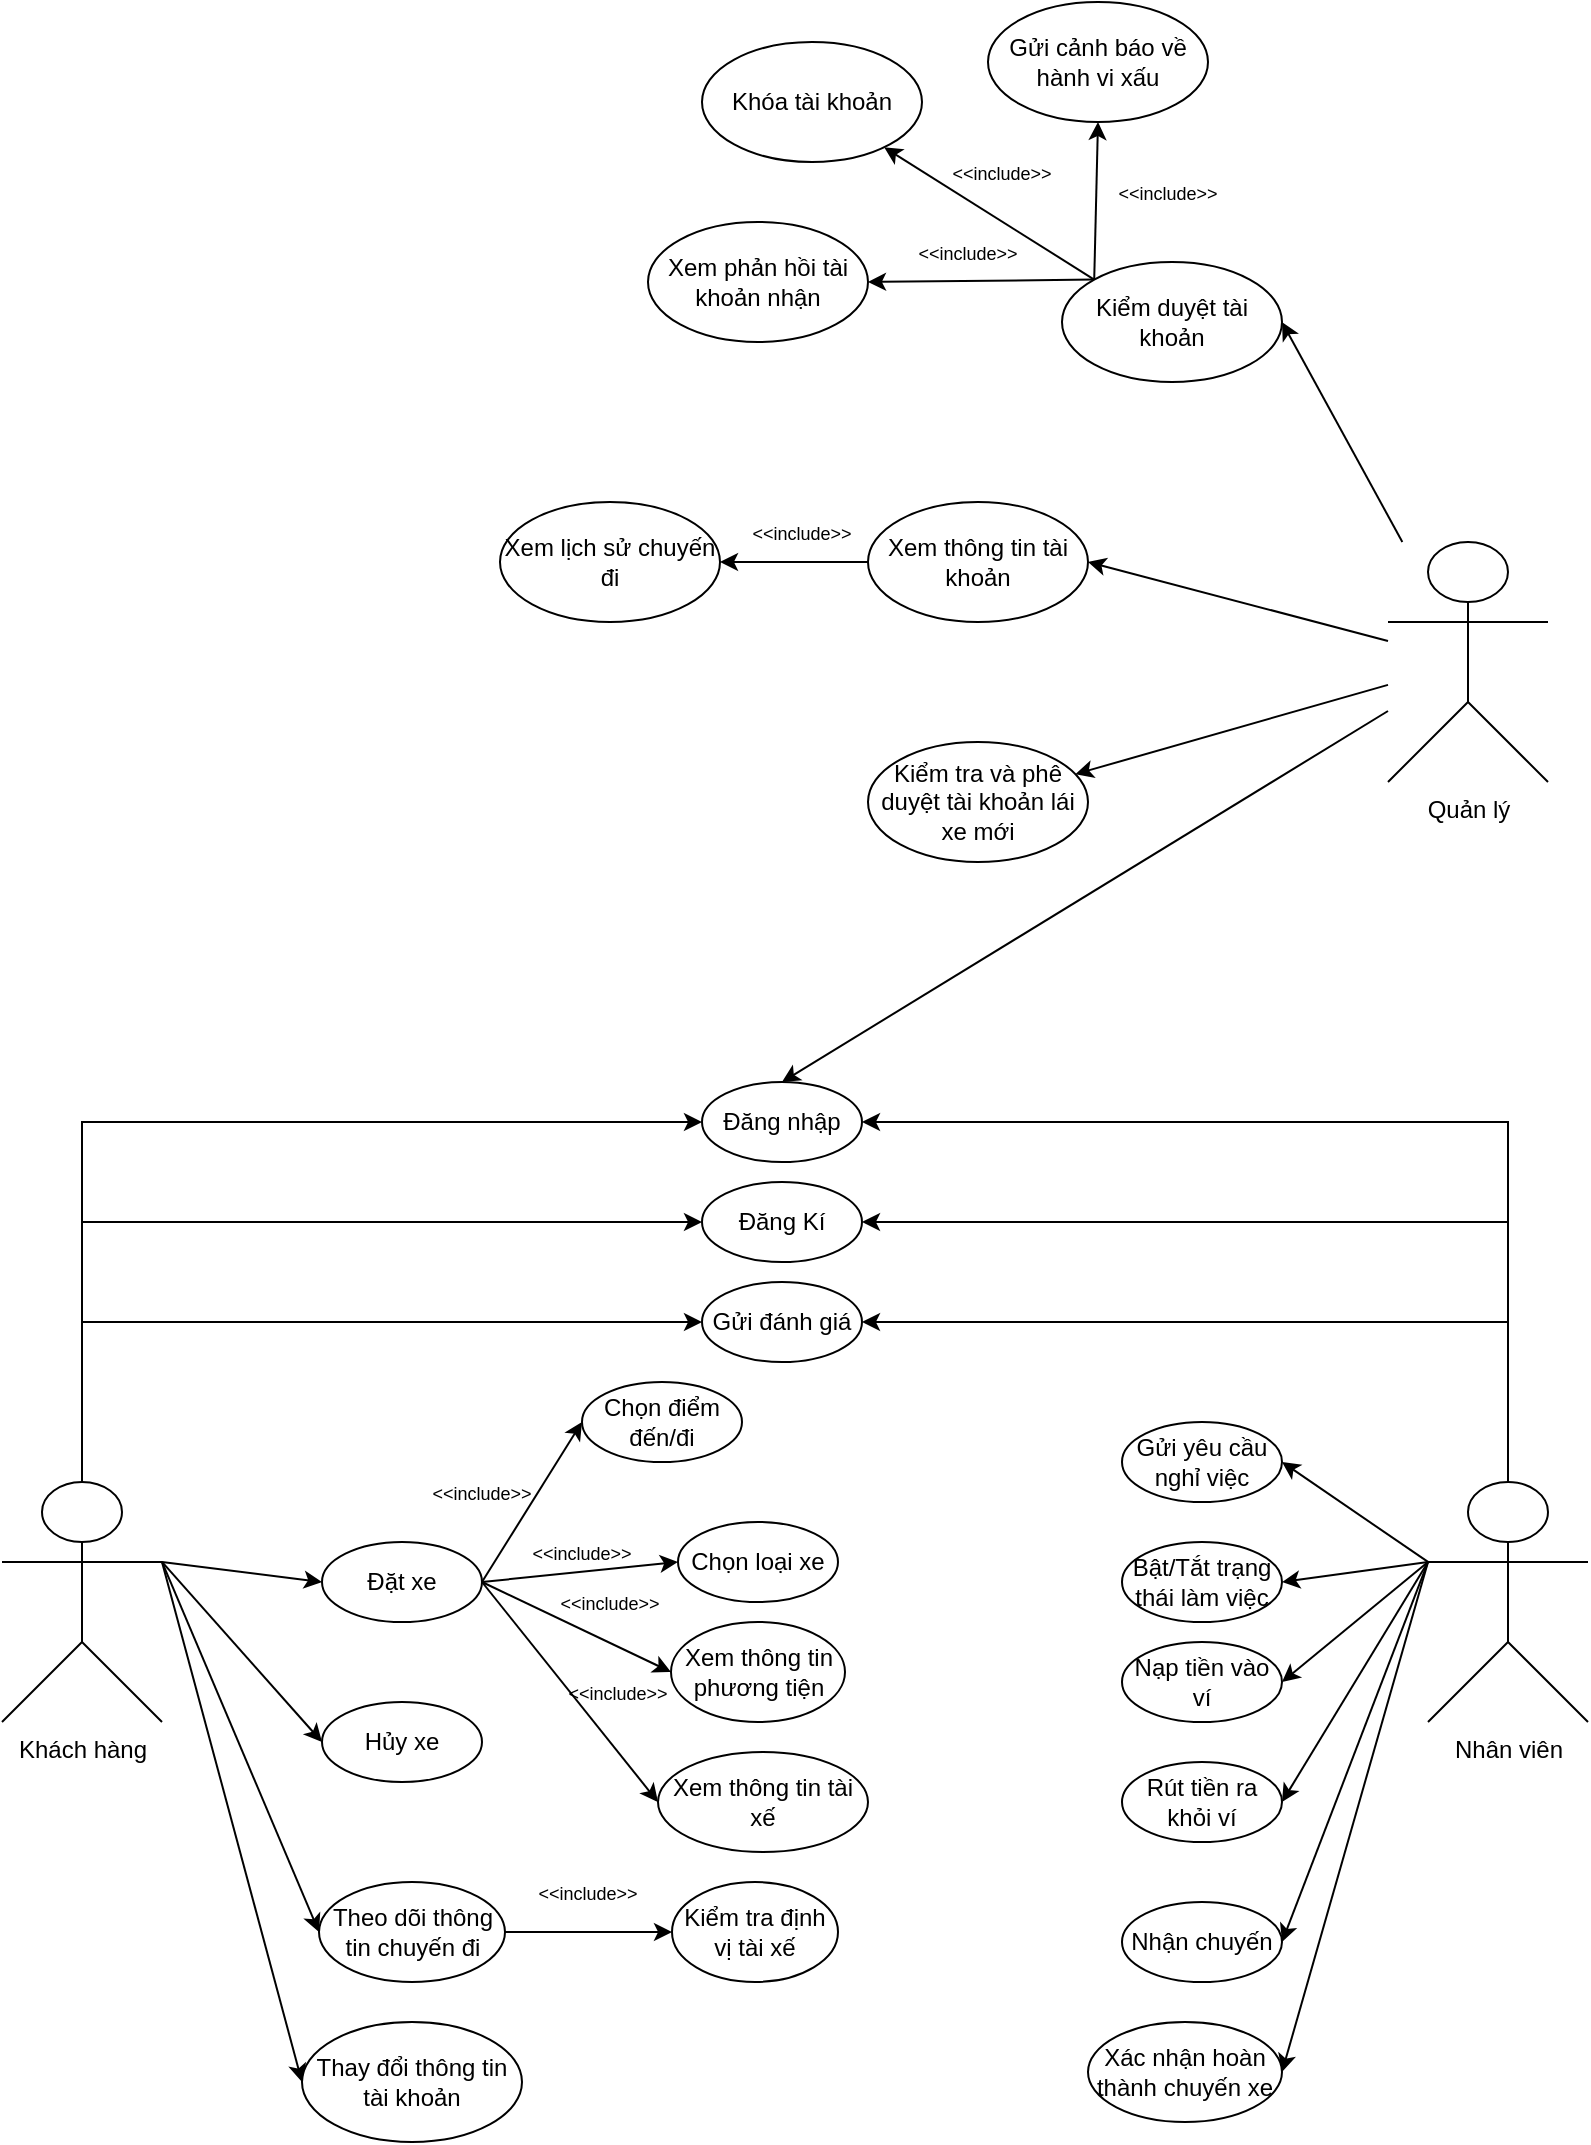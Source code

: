 <mxfile version="24.1.0" type="github">
  <diagram name="Trang-1" id="eScVp0lX8W7J-zcqcB-F">
    <mxGraphModel dx="2311" dy="909" grid="1" gridSize="10" guides="1" tooltips="1" connect="1" arrows="1" fold="1" page="1" pageScale="1" pageWidth="827" pageHeight="1169" math="0" shadow="0">
      <root>
        <mxCell id="0" />
        <mxCell id="1" parent="0" />
        <mxCell id="RpfzAx05iI11N1StzSWk-9" value="Đăng Kí" style="ellipse;whiteSpace=wrap;html=1;" parent="1" vertex="1">
          <mxGeometry x="377" y="620" width="80" height="40" as="geometry" />
        </mxCell>
        <mxCell id="RpfzAx05iI11N1StzSWk-11" value="Đăng nhập" style="ellipse;whiteSpace=wrap;html=1;" parent="1" vertex="1">
          <mxGeometry x="377" y="570" width="80" height="40" as="geometry" />
        </mxCell>
        <mxCell id="s4W5TwwZtt9WAc7V2iuz-25" style="edgeStyle=none;rounded=0;orthogonalLoop=1;jettySize=auto;html=1;exitX=1;exitY=0.5;exitDx=0;exitDy=0;entryX=0;entryY=0.5;entryDx=0;entryDy=0;" edge="1" parent="1" source="RpfzAx05iI11N1StzSWk-12" target="RpfzAx05iI11N1StzSWk-15">
          <mxGeometry relative="1" as="geometry" />
        </mxCell>
        <mxCell id="s4W5TwwZtt9WAc7V2iuz-26" style="edgeStyle=none;rounded=0;orthogonalLoop=1;jettySize=auto;html=1;exitX=1;exitY=0.5;exitDx=0;exitDy=0;entryX=0;entryY=0.5;entryDx=0;entryDy=0;" edge="1" parent="1" source="RpfzAx05iI11N1StzSWk-12" target="RpfzAx05iI11N1StzSWk-14">
          <mxGeometry relative="1" as="geometry" />
        </mxCell>
        <mxCell id="RpfzAx05iI11N1StzSWk-12" value="Đặt xe" style="ellipse;whiteSpace=wrap;html=1;" parent="1" vertex="1">
          <mxGeometry x="187" y="800" width="80" height="40" as="geometry" />
        </mxCell>
        <mxCell id="RpfzAx05iI11N1StzSWk-13" value="Hủy xe" style="ellipse;whiteSpace=wrap;html=1;" parent="1" vertex="1">
          <mxGeometry x="187" y="880" width="80" height="40" as="geometry" />
        </mxCell>
        <mxCell id="RpfzAx05iI11N1StzSWk-14" value="Xem thông tin tài xế" style="ellipse;whiteSpace=wrap;html=1;" parent="1" vertex="1">
          <mxGeometry x="355" y="905" width="105" height="50" as="geometry" />
        </mxCell>
        <mxCell id="RpfzAx05iI11N1StzSWk-15" value="Xem thông tin phương tiện" style="ellipse;whiteSpace=wrap;html=1;" parent="1" vertex="1">
          <mxGeometry x="361.5" y="840" width="87" height="50" as="geometry" />
        </mxCell>
        <mxCell id="RpfzAx05iI11N1StzSWk-16" value="Thay đổi thông tin tài khoản" style="ellipse;whiteSpace=wrap;html=1;" parent="1" vertex="1">
          <mxGeometry x="177" y="1040" width="110" height="60" as="geometry" />
        </mxCell>
        <mxCell id="RpfzAx05iI11N1StzSWk-101" style="edgeStyle=none;rounded=0;orthogonalLoop=1;jettySize=auto;html=1;exitX=1;exitY=0.5;exitDx=0;exitDy=0;entryX=0;entryY=0.5;entryDx=0;entryDy=0;" parent="1" source="RpfzAx05iI11N1StzSWk-17" target="RpfzAx05iI11N1StzSWk-74" edge="1">
          <mxGeometry relative="1" as="geometry" />
        </mxCell>
        <mxCell id="RpfzAx05iI11N1StzSWk-17" value="Theo dõi thông tin chuyến đi" style="ellipse;whiteSpace=wrap;html=1;" parent="1" vertex="1">
          <mxGeometry x="185.5" y="970" width="93" height="50" as="geometry" />
        </mxCell>
        <mxCell id="RpfzAx05iI11N1StzSWk-48" style="edgeStyle=orthogonalEdgeStyle;rounded=0;orthogonalLoop=1;jettySize=auto;html=1;exitX=0.5;exitY=0;exitDx=0;exitDy=0;exitPerimeter=0;entryX=0;entryY=0.5;entryDx=0;entryDy=0;" parent="1" source="RpfzAx05iI11N1StzSWk-30" target="RpfzAx05iI11N1StzSWk-11" edge="1">
          <mxGeometry relative="1" as="geometry" />
        </mxCell>
        <mxCell id="RpfzAx05iI11N1StzSWk-61" style="edgeStyle=orthogonalEdgeStyle;rounded=0;orthogonalLoop=1;jettySize=auto;html=1;exitX=0.5;exitY=0;exitDx=0;exitDy=0;exitPerimeter=0;entryX=0;entryY=0.5;entryDx=0;entryDy=0;" parent="1" source="RpfzAx05iI11N1StzSWk-30" target="RpfzAx05iI11N1StzSWk-9" edge="1">
          <mxGeometry relative="1" as="geometry" />
        </mxCell>
        <mxCell id="RpfzAx05iI11N1StzSWk-83" style="edgeStyle=none;rounded=0;orthogonalLoop=1;jettySize=auto;html=1;exitX=1;exitY=0.333;exitDx=0;exitDy=0;exitPerimeter=0;entryX=0;entryY=0.5;entryDx=0;entryDy=0;" parent="1" source="RpfzAx05iI11N1StzSWk-30" target="RpfzAx05iI11N1StzSWk-12" edge="1">
          <mxGeometry relative="1" as="geometry" />
        </mxCell>
        <mxCell id="RpfzAx05iI11N1StzSWk-84" style="edgeStyle=none;rounded=0;orthogonalLoop=1;jettySize=auto;html=1;exitX=1;exitY=0.333;exitDx=0;exitDy=0;exitPerimeter=0;entryX=0;entryY=0.5;entryDx=0;entryDy=0;" parent="1" source="RpfzAx05iI11N1StzSWk-30" target="RpfzAx05iI11N1StzSWk-13" edge="1">
          <mxGeometry relative="1" as="geometry" />
        </mxCell>
        <mxCell id="RpfzAx05iI11N1StzSWk-90" style="edgeStyle=none;rounded=0;orthogonalLoop=1;jettySize=auto;html=1;exitX=1;exitY=0.333;exitDx=0;exitDy=0;exitPerimeter=0;entryX=0;entryY=0.5;entryDx=0;entryDy=0;" parent="1" source="RpfzAx05iI11N1StzSWk-30" target="RpfzAx05iI11N1StzSWk-17" edge="1">
          <mxGeometry relative="1" as="geometry" />
        </mxCell>
        <mxCell id="RpfzAx05iI11N1StzSWk-91" style="edgeStyle=none;rounded=0;orthogonalLoop=1;jettySize=auto;html=1;exitX=1;exitY=0.333;exitDx=0;exitDy=0;exitPerimeter=0;entryX=0;entryY=0.5;entryDx=0;entryDy=0;" parent="1" source="RpfzAx05iI11N1StzSWk-30" target="RpfzAx05iI11N1StzSWk-16" edge="1">
          <mxGeometry relative="1" as="geometry" />
        </mxCell>
        <mxCell id="RpfzAx05iI11N1StzSWk-117" style="edgeStyle=orthogonalEdgeStyle;rounded=0;orthogonalLoop=1;jettySize=auto;html=1;exitX=0.5;exitY=0;exitDx=0;exitDy=0;exitPerimeter=0;entryX=0;entryY=0.5;entryDx=0;entryDy=0;" parent="1" source="RpfzAx05iI11N1StzSWk-30" target="RpfzAx05iI11N1StzSWk-116" edge="1">
          <mxGeometry relative="1" as="geometry" />
        </mxCell>
        <mxCell id="RpfzAx05iI11N1StzSWk-30" value="Khách hàng" style="shape=umlActor;verticalLabelPosition=bottom;verticalAlign=top;html=1;outlineConnect=0;" parent="1" vertex="1">
          <mxGeometry x="27" y="770" width="80" height="120" as="geometry" />
        </mxCell>
        <mxCell id="RpfzAx05iI11N1StzSWk-62" style="edgeStyle=orthogonalEdgeStyle;rounded=0;orthogonalLoop=1;jettySize=auto;html=1;exitX=0.5;exitY=0;exitDx=0;exitDy=0;exitPerimeter=0;entryX=1;entryY=0.5;entryDx=0;entryDy=0;" parent="1" source="RpfzAx05iI11N1StzSWk-37" target="RpfzAx05iI11N1StzSWk-11" edge="1">
          <mxGeometry relative="1" as="geometry" />
        </mxCell>
        <mxCell id="RpfzAx05iI11N1StzSWk-63" style="edgeStyle=orthogonalEdgeStyle;rounded=0;orthogonalLoop=1;jettySize=auto;html=1;exitX=0.5;exitY=0;exitDx=0;exitDy=0;exitPerimeter=0;entryX=1;entryY=0.5;entryDx=0;entryDy=0;" parent="1" source="RpfzAx05iI11N1StzSWk-37" target="RpfzAx05iI11N1StzSWk-9" edge="1">
          <mxGeometry relative="1" as="geometry" />
        </mxCell>
        <mxCell id="RpfzAx05iI11N1StzSWk-92" style="edgeStyle=none;rounded=0;orthogonalLoop=1;jettySize=auto;html=1;exitX=0;exitY=0.333;exitDx=0;exitDy=0;exitPerimeter=0;entryX=1;entryY=0.5;entryDx=0;entryDy=0;" parent="1" source="RpfzAx05iI11N1StzSWk-37" target="RpfzAx05iI11N1StzSWk-65" edge="1">
          <mxGeometry relative="1" as="geometry" />
        </mxCell>
        <mxCell id="RpfzAx05iI11N1StzSWk-93" style="edgeStyle=none;rounded=0;orthogonalLoop=1;jettySize=auto;html=1;exitX=0;exitY=0.333;exitDx=0;exitDy=0;exitPerimeter=0;entryX=1;entryY=0.5;entryDx=0;entryDy=0;" parent="1" source="RpfzAx05iI11N1StzSWk-37" target="RpfzAx05iI11N1StzSWk-66" edge="1">
          <mxGeometry relative="1" as="geometry" />
        </mxCell>
        <mxCell id="RpfzAx05iI11N1StzSWk-96" style="edgeStyle=none;rounded=0;orthogonalLoop=1;jettySize=auto;html=1;exitX=0;exitY=0.333;exitDx=0;exitDy=0;exitPerimeter=0;entryX=1;entryY=0.5;entryDx=0;entryDy=0;" parent="1" source="RpfzAx05iI11N1StzSWk-37" target="RpfzAx05iI11N1StzSWk-69" edge="1">
          <mxGeometry relative="1" as="geometry" />
        </mxCell>
        <mxCell id="RpfzAx05iI11N1StzSWk-97" style="edgeStyle=none;rounded=0;orthogonalLoop=1;jettySize=auto;html=1;exitX=0;exitY=0.333;exitDx=0;exitDy=0;exitPerimeter=0;entryX=1;entryY=0.5;entryDx=0;entryDy=0;" parent="1" source="RpfzAx05iI11N1StzSWk-37" target="RpfzAx05iI11N1StzSWk-70" edge="1">
          <mxGeometry relative="1" as="geometry" />
        </mxCell>
        <mxCell id="RpfzAx05iI11N1StzSWk-105" style="edgeStyle=none;rounded=0;orthogonalLoop=1;jettySize=auto;html=1;exitX=0;exitY=0.333;exitDx=0;exitDy=0;exitPerimeter=0;entryX=1;entryY=0.5;entryDx=0;entryDy=0;" parent="1" source="RpfzAx05iI11N1StzSWk-37" target="RpfzAx05iI11N1StzSWk-67" edge="1">
          <mxGeometry relative="1" as="geometry" />
        </mxCell>
        <mxCell id="RpfzAx05iI11N1StzSWk-106" style="edgeStyle=none;rounded=0;orthogonalLoop=1;jettySize=auto;html=1;exitX=0;exitY=0.333;exitDx=0;exitDy=0;exitPerimeter=0;entryX=1;entryY=0.5;entryDx=0;entryDy=0;" parent="1" source="RpfzAx05iI11N1StzSWk-37" target="RpfzAx05iI11N1StzSWk-68" edge="1">
          <mxGeometry relative="1" as="geometry" />
        </mxCell>
        <mxCell id="RpfzAx05iI11N1StzSWk-118" style="edgeStyle=orthogonalEdgeStyle;rounded=0;orthogonalLoop=1;jettySize=auto;html=1;exitX=0.5;exitY=0;exitDx=0;exitDy=0;exitPerimeter=0;entryX=1;entryY=0.5;entryDx=0;entryDy=0;" parent="1" source="RpfzAx05iI11N1StzSWk-37" target="RpfzAx05iI11N1StzSWk-116" edge="1">
          <mxGeometry relative="1" as="geometry" />
        </mxCell>
        <mxCell id="RpfzAx05iI11N1StzSWk-37" value="Nhân viên" style="shape=umlActor;verticalLabelPosition=bottom;verticalAlign=top;html=1;outlineConnect=0;" parent="1" vertex="1">
          <mxGeometry x="740" y="770" width="80" height="120" as="geometry" />
        </mxCell>
        <mxCell id="RpfzAx05iI11N1StzSWk-64" style="edgeStyle=orthogonalEdgeStyle;rounded=0;orthogonalLoop=1;jettySize=auto;html=1;exitX=0.5;exitY=1;exitDx=0;exitDy=0;" parent="1" source="RpfzAx05iI11N1StzSWk-11" target="RpfzAx05iI11N1StzSWk-11" edge="1">
          <mxGeometry relative="1" as="geometry" />
        </mxCell>
        <mxCell id="RpfzAx05iI11N1StzSWk-65" value="Gửi yêu cầu nghỉ việc" style="ellipse;whiteSpace=wrap;html=1;" parent="1" vertex="1">
          <mxGeometry x="587" y="740" width="80" height="40" as="geometry" />
        </mxCell>
        <mxCell id="RpfzAx05iI11N1StzSWk-66" value="Bật/Tắt trạng thái làm việc" style="ellipse;whiteSpace=wrap;html=1;" parent="1" vertex="1">
          <mxGeometry x="587" y="800" width="80" height="40" as="geometry" />
        </mxCell>
        <mxCell id="RpfzAx05iI11N1StzSWk-67" value="Nạp tiền vào ví" style="ellipse;whiteSpace=wrap;html=1;" parent="1" vertex="1">
          <mxGeometry x="587" y="850" width="80" height="40" as="geometry" />
        </mxCell>
        <mxCell id="RpfzAx05iI11N1StzSWk-68" value="Rút tiền ra khỏi ví" style="ellipse;whiteSpace=wrap;html=1;" parent="1" vertex="1">
          <mxGeometry x="587" y="910" width="80" height="40" as="geometry" />
        </mxCell>
        <mxCell id="RpfzAx05iI11N1StzSWk-69" value="Nhận chuyến" style="ellipse;whiteSpace=wrap;html=1;" parent="1" vertex="1">
          <mxGeometry x="587" y="980" width="80" height="40" as="geometry" />
        </mxCell>
        <mxCell id="RpfzAx05iI11N1StzSWk-70" value="Xác nhận hoàn thành chuyến xe" style="ellipse;whiteSpace=wrap;html=1;" parent="1" vertex="1">
          <mxGeometry x="570" y="1040" width="97" height="50" as="geometry" />
        </mxCell>
        <mxCell id="RpfzAx05iI11N1StzSWk-71" value="Chọn điểm đến/đi" style="ellipse;whiteSpace=wrap;html=1;" parent="1" vertex="1">
          <mxGeometry x="317" y="720" width="80" height="40" as="geometry" />
        </mxCell>
        <mxCell id="RpfzAx05iI11N1StzSWk-73" value="Chọn loại xe" style="ellipse;whiteSpace=wrap;html=1;" parent="1" vertex="1">
          <mxGeometry x="365" y="790" width="80" height="40" as="geometry" />
        </mxCell>
        <mxCell id="RpfzAx05iI11N1StzSWk-74" value="Kiểm tra định vị tài xế" style="ellipse;whiteSpace=wrap;html=1;" parent="1" vertex="1">
          <mxGeometry x="362" y="970" width="83" height="50" as="geometry" />
        </mxCell>
        <mxCell id="RpfzAx05iI11N1StzSWk-79" value="" style="endArrow=classic;html=1;rounded=0;entryX=0;entryY=0.5;entryDx=0;entryDy=0;" parent="1" target="RpfzAx05iI11N1StzSWk-71" edge="1">
          <mxGeometry width="50" height="50" relative="1" as="geometry">
            <mxPoint x="267" y="820" as="sourcePoint" />
            <mxPoint x="317" y="770" as="targetPoint" />
          </mxGeometry>
        </mxCell>
        <mxCell id="RpfzAx05iI11N1StzSWk-80" value="" style="endArrow=classic;html=1;rounded=0;entryX=0;entryY=0.5;entryDx=0;entryDy=0;" parent="1" target="RpfzAx05iI11N1StzSWk-73" edge="1">
          <mxGeometry width="50" height="50" relative="1" as="geometry">
            <mxPoint x="267" y="820" as="sourcePoint" />
            <mxPoint x="347" y="820" as="targetPoint" />
            <Array as="points" />
          </mxGeometry>
        </mxCell>
        <mxCell id="RpfzAx05iI11N1StzSWk-98" value="&lt;font style=&quot;font-size: 9px;&quot;&gt;&amp;lt;&amp;lt;include&amp;gt;&amp;gt;&lt;/font&gt;" style="text;html=1;align=center;verticalAlign=middle;whiteSpace=wrap;rounded=0;rotation=0;" parent="1" vertex="1">
          <mxGeometry x="237" y="760" width="60" height="30" as="geometry" />
        </mxCell>
        <mxCell id="RpfzAx05iI11N1StzSWk-99" value="&lt;font style=&quot;font-size: 9px;&quot;&gt;&amp;lt;&amp;lt;include&amp;gt;&amp;gt;&lt;/font&gt;" style="text;html=1;align=center;verticalAlign=middle;whiteSpace=wrap;rounded=0;rotation=0;" parent="1" vertex="1">
          <mxGeometry x="287" y="790" width="60" height="30" as="geometry" />
        </mxCell>
        <mxCell id="RpfzAx05iI11N1StzSWk-100" value="&lt;font style=&quot;font-size: 9px;&quot;&gt;&amp;lt;&amp;lt;include&amp;gt;&amp;gt;&lt;/font&gt;" style="text;html=1;align=center;verticalAlign=middle;whiteSpace=wrap;rounded=0;rotation=0;" parent="1" vertex="1">
          <mxGeometry x="290" y="960" width="60" height="30" as="geometry" />
        </mxCell>
        <mxCell id="RpfzAx05iI11N1StzSWk-103" style="edgeStyle=none;rounded=0;orthogonalLoop=1;jettySize=auto;html=1;entryX=0.75;entryY=0;entryDx=0;entryDy=0;" parent="1" edge="1">
          <mxGeometry relative="1" as="geometry">
            <mxPoint x="346" y="960" as="sourcePoint" />
            <mxPoint x="346" y="960" as="targetPoint" />
          </mxGeometry>
        </mxCell>
        <mxCell id="RpfzAx05iI11N1StzSWk-104" style="edgeStyle=none;rounded=0;orthogonalLoop=1;jettySize=auto;html=1;entryX=0.75;entryY=0;entryDx=0;entryDy=0;" parent="1" edge="1">
          <mxGeometry relative="1" as="geometry">
            <mxPoint x="346" y="960" as="sourcePoint" />
            <mxPoint x="346" y="960" as="targetPoint" />
          </mxGeometry>
        </mxCell>
        <mxCell id="RpfzAx05iI11N1StzSWk-116" value="Gửi đánh giá" style="ellipse;whiteSpace=wrap;html=1;" parent="1" vertex="1">
          <mxGeometry x="377" y="670" width="80" height="40" as="geometry" />
        </mxCell>
        <mxCell id="RpfzAx05iI11N1StzSWk-120" style="edgeStyle=none;rounded=0;orthogonalLoop=1;jettySize=auto;html=1;entryX=0.5;entryY=0;entryDx=0;entryDy=0;" parent="1" source="RpfzAx05iI11N1StzSWk-119" target="RpfzAx05iI11N1StzSWk-11" edge="1">
          <mxGeometry relative="1" as="geometry" />
        </mxCell>
        <mxCell id="RpfzAx05iI11N1StzSWk-133" style="edgeStyle=none;rounded=0;orthogonalLoop=1;jettySize=auto;html=1;entryX=1;entryY=0.5;entryDx=0;entryDy=0;" parent="1" source="RpfzAx05iI11N1StzSWk-119" target="RpfzAx05iI11N1StzSWk-126" edge="1">
          <mxGeometry relative="1" as="geometry" />
        </mxCell>
        <mxCell id="RpfzAx05iI11N1StzSWk-135" style="edgeStyle=none;rounded=0;orthogonalLoop=1;jettySize=auto;html=1;entryX=1;entryY=0.5;entryDx=0;entryDy=0;" parent="1" source="RpfzAx05iI11N1StzSWk-119" target="RpfzAx05iI11N1StzSWk-128" edge="1">
          <mxGeometry relative="1" as="geometry" />
        </mxCell>
        <mxCell id="RpfzAx05iI11N1StzSWk-141" style="edgeStyle=none;rounded=0;orthogonalLoop=1;jettySize=auto;html=1;" parent="1" source="RpfzAx05iI11N1StzSWk-119" target="RpfzAx05iI11N1StzSWk-129" edge="1">
          <mxGeometry relative="1" as="geometry" />
        </mxCell>
        <mxCell id="RpfzAx05iI11N1StzSWk-119" value="Quản lý" style="shape=umlActor;verticalLabelPosition=bottom;verticalAlign=top;html=1;outlineConnect=0;" parent="1" vertex="1">
          <mxGeometry x="720" y="300" width="80" height="120" as="geometry" />
        </mxCell>
        <mxCell id="s4W5TwwZtt9WAc7V2iuz-14" style="edgeStyle=none;rounded=0;orthogonalLoop=1;jettySize=auto;html=1;exitX=0;exitY=0.5;exitDx=0;exitDy=0;entryX=1;entryY=0.5;entryDx=0;entryDy=0;" edge="1" parent="1" source="RpfzAx05iI11N1StzSWk-126" target="s4W5TwwZtt9WAc7V2iuz-5">
          <mxGeometry relative="1" as="geometry" />
        </mxCell>
        <mxCell id="RpfzAx05iI11N1StzSWk-126" value="Xem thông tin tài khoản" style="ellipse;whiteSpace=wrap;html=1;" parent="1" vertex="1">
          <mxGeometry x="460" y="280" width="110" height="60" as="geometry" />
        </mxCell>
        <mxCell id="s4W5TwwZtt9WAc7V2iuz-18" style="edgeStyle=none;rounded=0;orthogonalLoop=1;jettySize=auto;html=1;exitX=0;exitY=0;exitDx=0;exitDy=0;" edge="1" parent="1" source="RpfzAx05iI11N1StzSWk-128" target="s4W5TwwZtt9WAc7V2iuz-15">
          <mxGeometry relative="1" as="geometry" />
        </mxCell>
        <mxCell id="s4W5TwwZtt9WAc7V2iuz-19" style="edgeStyle=none;rounded=0;orthogonalLoop=1;jettySize=auto;html=1;exitX=0;exitY=0;exitDx=0;exitDy=0;entryX=0.5;entryY=1;entryDx=0;entryDy=0;" edge="1" parent="1" source="RpfzAx05iI11N1StzSWk-128" target="s4W5TwwZtt9WAc7V2iuz-17">
          <mxGeometry relative="1" as="geometry" />
        </mxCell>
        <mxCell id="s4W5TwwZtt9WAc7V2iuz-20" style="edgeStyle=none;rounded=0;orthogonalLoop=1;jettySize=auto;html=1;exitX=0;exitY=0;exitDx=0;exitDy=0;entryX=1;entryY=0.5;entryDx=0;entryDy=0;" edge="1" parent="1" source="RpfzAx05iI11N1StzSWk-128" target="s4W5TwwZtt9WAc7V2iuz-16">
          <mxGeometry relative="1" as="geometry" />
        </mxCell>
        <mxCell id="RpfzAx05iI11N1StzSWk-128" value="Kiểm duyệt tài khoản" style="ellipse;whiteSpace=wrap;html=1;" parent="1" vertex="1">
          <mxGeometry x="557" y="160" width="110" height="60" as="geometry" />
        </mxCell>
        <mxCell id="RpfzAx05iI11N1StzSWk-129" value="Kiểm tra và phê duyệt tài khoản lái xe mới" style="ellipse;whiteSpace=wrap;html=1;" parent="1" vertex="1">
          <mxGeometry x="460" y="400" width="110" height="60" as="geometry" />
        </mxCell>
        <mxCell id="s4W5TwwZtt9WAc7V2iuz-5" value="Xem lịch sử chuyến đi" style="ellipse;whiteSpace=wrap;html=1;" vertex="1" parent="1">
          <mxGeometry x="276" y="280" width="110" height="60" as="geometry" />
        </mxCell>
        <mxCell id="s4W5TwwZtt9WAc7V2iuz-15" value="Khóa tài khoản" style="ellipse;whiteSpace=wrap;html=1;" vertex="1" parent="1">
          <mxGeometry x="377" y="50" width="110" height="60" as="geometry" />
        </mxCell>
        <mxCell id="s4W5TwwZtt9WAc7V2iuz-16" value="Xem phản hồi tài khoản nhận" style="ellipse;whiteSpace=wrap;html=1;" vertex="1" parent="1">
          <mxGeometry x="350" y="140" width="110" height="60" as="geometry" />
        </mxCell>
        <mxCell id="s4W5TwwZtt9WAc7V2iuz-17" value="Gửi cảnh báo về hành vi xấu" style="ellipse;whiteSpace=wrap;html=1;" vertex="1" parent="1">
          <mxGeometry x="520" y="30" width="110" height="60" as="geometry" />
        </mxCell>
        <mxCell id="s4W5TwwZtt9WAc7V2iuz-21" value="&lt;font style=&quot;font-size: 9px;&quot;&gt;&amp;lt;&amp;lt;include&amp;gt;&amp;gt;&lt;/font&gt;" style="text;html=1;align=center;verticalAlign=middle;whiteSpace=wrap;rounded=0;rotation=0;" vertex="1" parent="1">
          <mxGeometry x="397" y="280" width="60" height="30" as="geometry" />
        </mxCell>
        <mxCell id="s4W5TwwZtt9WAc7V2iuz-22" value="&lt;font style=&quot;font-size: 9px;&quot;&gt;&amp;lt;&amp;lt;include&amp;gt;&amp;gt;&lt;/font&gt;" style="text;html=1;align=center;verticalAlign=middle;whiteSpace=wrap;rounded=0;rotation=0;" vertex="1" parent="1">
          <mxGeometry x="480" y="140" width="60" height="30" as="geometry" />
        </mxCell>
        <mxCell id="s4W5TwwZtt9WAc7V2iuz-23" value="&lt;font style=&quot;font-size: 9px;&quot;&gt;&amp;lt;&amp;lt;include&amp;gt;&amp;gt;&lt;/font&gt;" style="text;html=1;align=center;verticalAlign=middle;whiteSpace=wrap;rounded=0;rotation=0;" vertex="1" parent="1">
          <mxGeometry x="580" y="110" width="60" height="30" as="geometry" />
        </mxCell>
        <mxCell id="s4W5TwwZtt9WAc7V2iuz-24" value="&lt;font style=&quot;font-size: 9px;&quot;&gt;&amp;lt;&amp;lt;include&amp;gt;&amp;gt;&lt;/font&gt;" style="text;html=1;align=center;verticalAlign=middle;whiteSpace=wrap;rounded=0;rotation=0;" vertex="1" parent="1">
          <mxGeometry x="497" y="100" width="60" height="30" as="geometry" />
        </mxCell>
        <mxCell id="s4W5TwwZtt9WAc7V2iuz-27" value="&lt;font style=&quot;font-size: 9px;&quot;&gt;&amp;lt;&amp;lt;include&amp;gt;&amp;gt;&lt;/font&gt;" style="text;html=1;align=center;verticalAlign=middle;whiteSpace=wrap;rounded=0;rotation=0;" vertex="1" parent="1">
          <mxGeometry x="301" y="815" width="60" height="30" as="geometry" />
        </mxCell>
        <mxCell id="s4W5TwwZtt9WAc7V2iuz-28" value="&lt;font style=&quot;font-size: 9px;&quot;&gt;&amp;lt;&amp;lt;include&amp;gt;&amp;gt;&lt;/font&gt;" style="text;html=1;align=center;verticalAlign=middle;whiteSpace=wrap;rounded=0;rotation=0;" vertex="1" parent="1">
          <mxGeometry x="305" y="860" width="60" height="30" as="geometry" />
        </mxCell>
      </root>
    </mxGraphModel>
  </diagram>
</mxfile>

